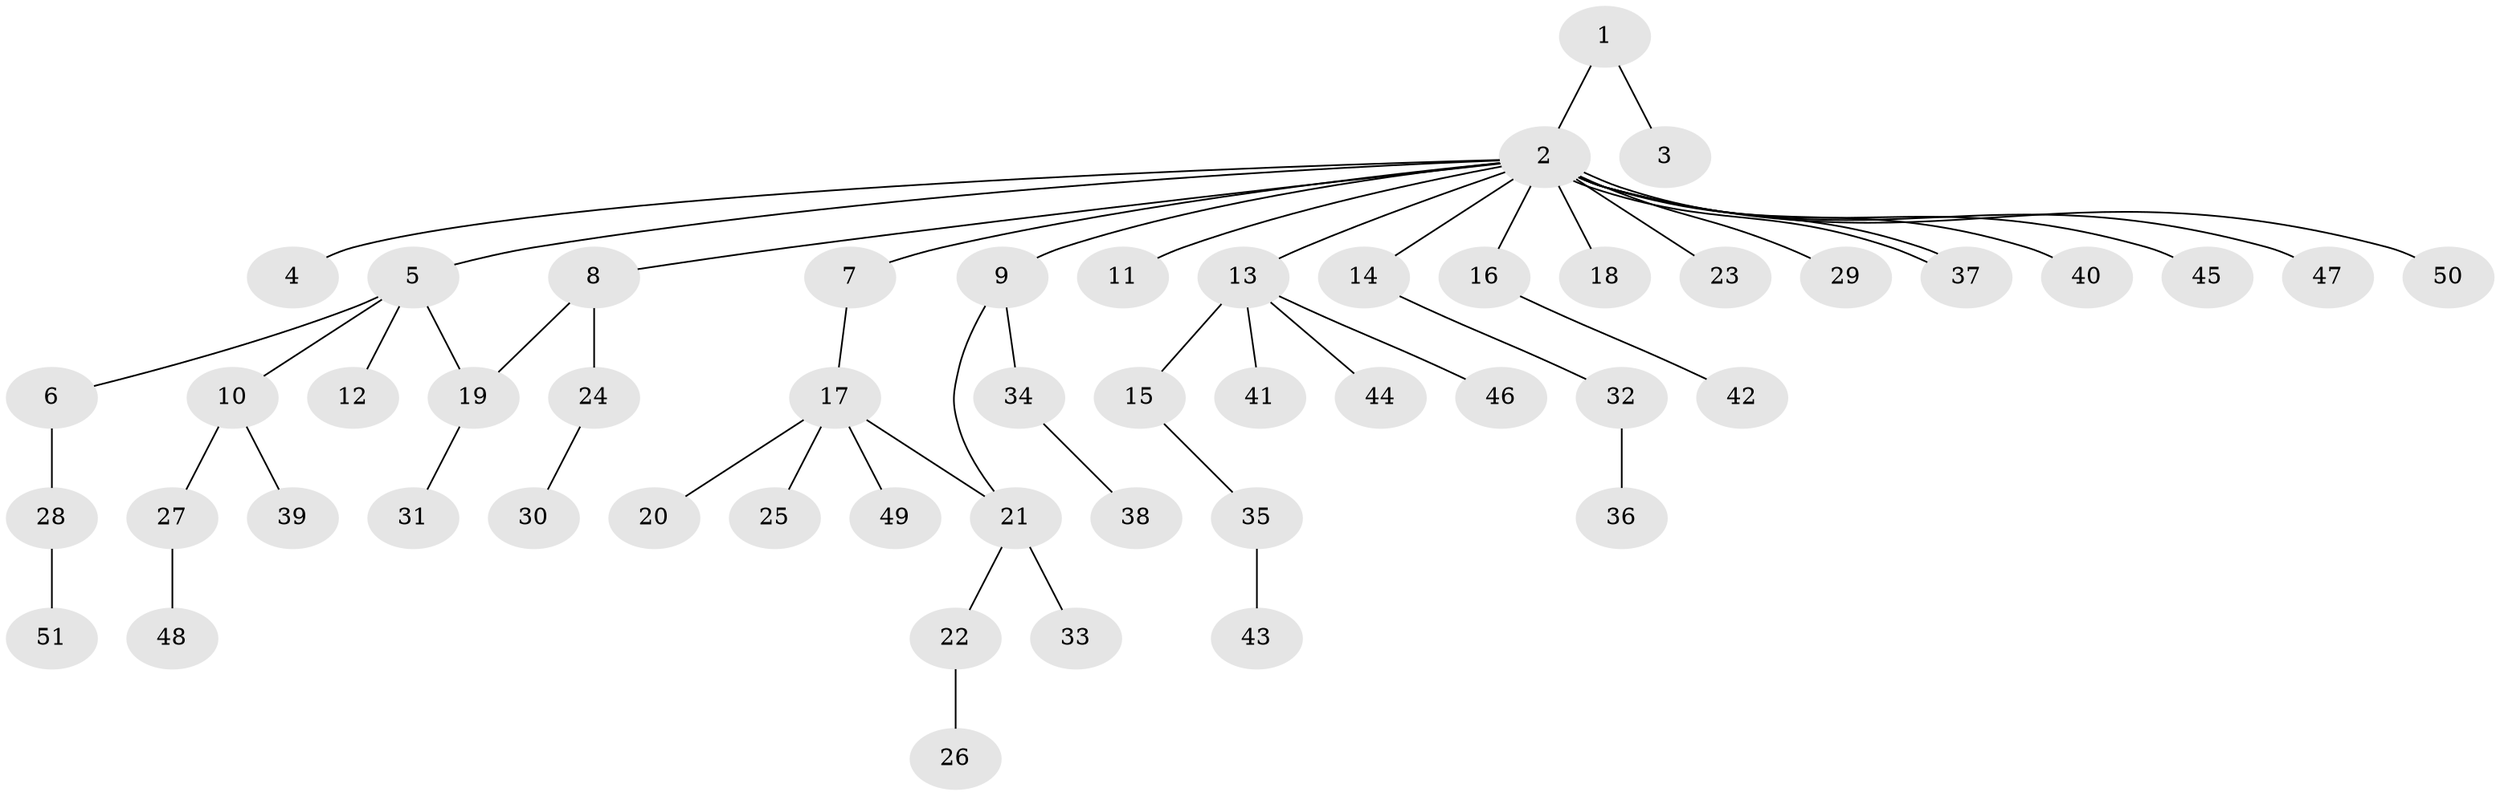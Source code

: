 // coarse degree distribution, {1: 0.7428571428571429, 5: 0.02857142857142857, 2: 0.14285714285714285, 17: 0.02857142857142857, 4: 0.02857142857142857, 6: 0.02857142857142857}
// Generated by graph-tools (version 1.1) at 2025/51/03/04/25 21:51:41]
// undirected, 51 vertices, 53 edges
graph export_dot {
graph [start="1"]
  node [color=gray90,style=filled];
  1;
  2;
  3;
  4;
  5;
  6;
  7;
  8;
  9;
  10;
  11;
  12;
  13;
  14;
  15;
  16;
  17;
  18;
  19;
  20;
  21;
  22;
  23;
  24;
  25;
  26;
  27;
  28;
  29;
  30;
  31;
  32;
  33;
  34;
  35;
  36;
  37;
  38;
  39;
  40;
  41;
  42;
  43;
  44;
  45;
  46;
  47;
  48;
  49;
  50;
  51;
  1 -- 2;
  1 -- 3;
  2 -- 4;
  2 -- 5;
  2 -- 7;
  2 -- 8;
  2 -- 9;
  2 -- 11;
  2 -- 13;
  2 -- 14;
  2 -- 16;
  2 -- 18;
  2 -- 23;
  2 -- 29;
  2 -- 37;
  2 -- 37;
  2 -- 40;
  2 -- 45;
  2 -- 47;
  2 -- 50;
  5 -- 6;
  5 -- 10;
  5 -- 12;
  5 -- 19;
  6 -- 28;
  7 -- 17;
  8 -- 19;
  8 -- 24;
  9 -- 21;
  9 -- 34;
  10 -- 27;
  10 -- 39;
  13 -- 15;
  13 -- 41;
  13 -- 44;
  13 -- 46;
  14 -- 32;
  15 -- 35;
  16 -- 42;
  17 -- 20;
  17 -- 21;
  17 -- 25;
  17 -- 49;
  19 -- 31;
  21 -- 22;
  21 -- 33;
  22 -- 26;
  24 -- 30;
  27 -- 48;
  28 -- 51;
  32 -- 36;
  34 -- 38;
  35 -- 43;
}

